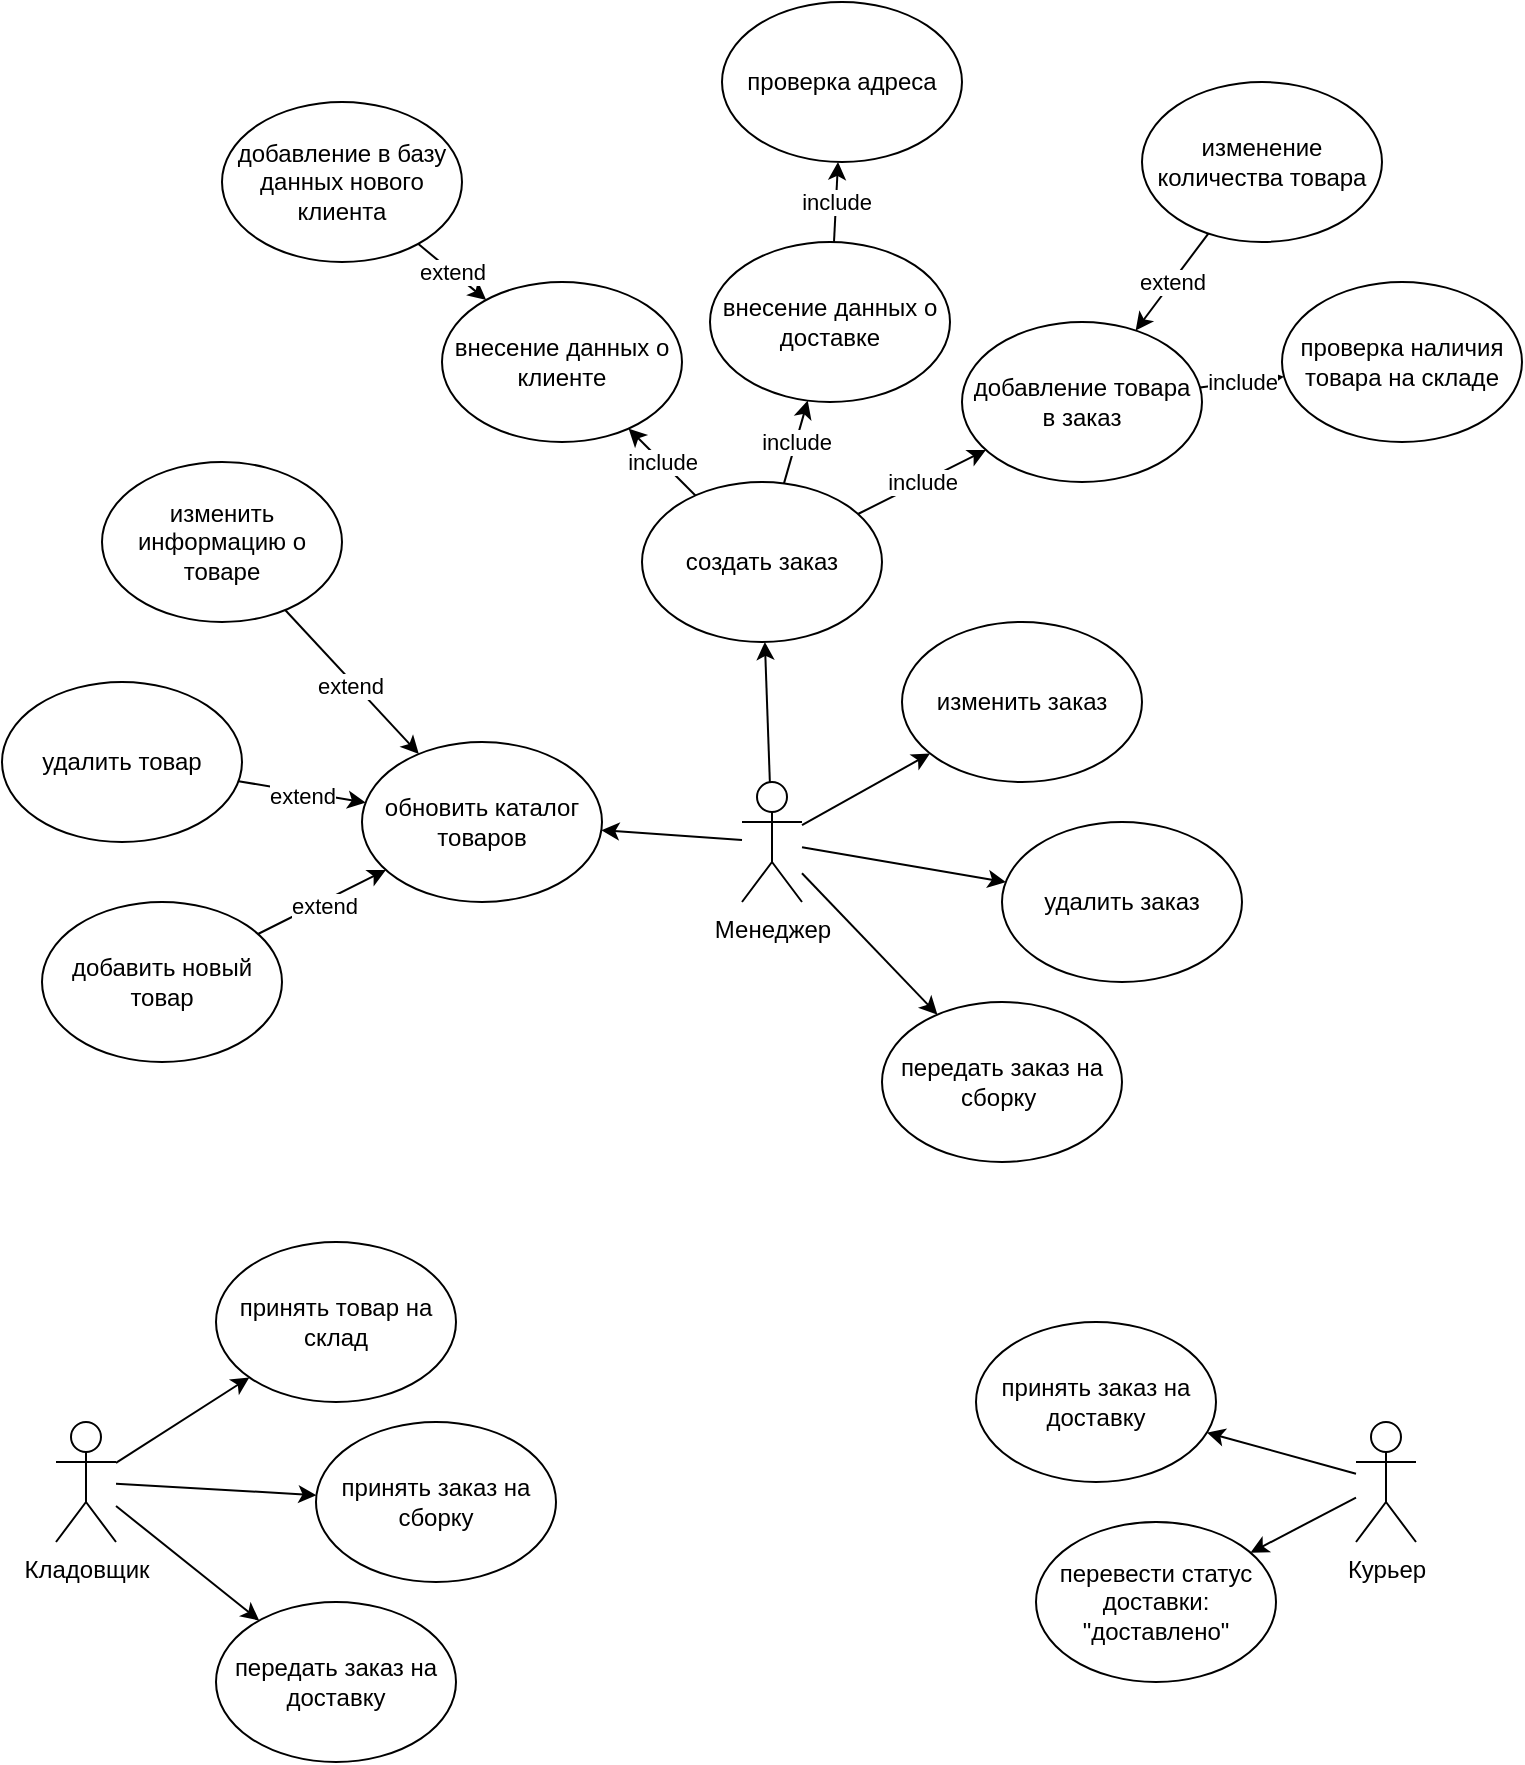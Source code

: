 <mxfile version="23.1.5" type="github">
  <diagram name="Страница — 1" id="jh66NGYMjzpbQGLFbSdY">
    <mxGraphModel dx="1588" dy="916" grid="1" gridSize="10" guides="1" tooltips="1" connect="1" arrows="1" fold="1" page="1" pageScale="1" pageWidth="827" pageHeight="1169" math="0" shadow="0">
      <root>
        <mxCell id="0" />
        <mxCell id="1" parent="0" />
        <mxCell id="aA6Nb55N2Nn-vKZ3lqx5-1" value="Менеджер" style="shape=umlActor;verticalLabelPosition=bottom;verticalAlign=top;html=1;outlineConnect=0;" parent="1" vertex="1">
          <mxGeometry x="403" y="420" width="30" height="60" as="geometry" />
        </mxCell>
        <mxCell id="aA6Nb55N2Nn-vKZ3lqx5-2" value="Кладовщик" style="shape=umlActor;verticalLabelPosition=bottom;verticalAlign=top;html=1;outlineConnect=0;" parent="1" vertex="1">
          <mxGeometry x="60" y="740" width="30" height="60" as="geometry" />
        </mxCell>
        <mxCell id="aA6Nb55N2Nn-vKZ3lqx5-5" value="создать заказ" style="ellipse;whiteSpace=wrap;html=1;" parent="1" vertex="1">
          <mxGeometry x="353" y="270" width="120" height="80" as="geometry" />
        </mxCell>
        <mxCell id="aA6Nb55N2Nn-vKZ3lqx5-8" value="добавление в базу данных нового клиента" style="ellipse;whiteSpace=wrap;html=1;" parent="1" vertex="1">
          <mxGeometry x="143" y="80" width="120" height="80" as="geometry" />
        </mxCell>
        <mxCell id="aA6Nb55N2Nn-vKZ3lqx5-12" value="внесение данных о клиенте" style="ellipse;whiteSpace=wrap;html=1;" parent="1" vertex="1">
          <mxGeometry x="253" y="170" width="120" height="80" as="geometry" />
        </mxCell>
        <mxCell id="aA6Nb55N2Nn-vKZ3lqx5-13" value="внесение данных о доставке" style="ellipse;whiteSpace=wrap;html=1;" parent="1" vertex="1">
          <mxGeometry x="387" y="150" width="120" height="80" as="geometry" />
        </mxCell>
        <mxCell id="aA6Nb55N2Nn-vKZ3lqx5-14" value="добавление товара в заказ" style="ellipse;whiteSpace=wrap;html=1;" parent="1" vertex="1">
          <mxGeometry x="513" y="190" width="120" height="80" as="geometry" />
        </mxCell>
        <mxCell id="aA6Nb55N2Nn-vKZ3lqx5-15" value="проверка наличия товара на складе" style="ellipse;whiteSpace=wrap;html=1;" parent="1" vertex="1">
          <mxGeometry x="673" y="170" width="120" height="80" as="geometry" />
        </mxCell>
        <mxCell id="aA6Nb55N2Nn-vKZ3lqx5-16" value="" style="endArrow=classic;html=1;rounded=0;" parent="1" source="aA6Nb55N2Nn-vKZ3lqx5-14" target="aA6Nb55N2Nn-vKZ3lqx5-15" edge="1">
          <mxGeometry relative="1" as="geometry">
            <mxPoint x="763" y="480" as="sourcePoint" />
            <mxPoint x="883" y="460" as="targetPoint" />
          </mxGeometry>
        </mxCell>
        <mxCell id="aA6Nb55N2Nn-vKZ3lqx5-17" value="include" style="edgeLabel;resizable=0;html=1;;align=center;verticalAlign=middle;" parent="aA6Nb55N2Nn-vKZ3lqx5-16" connectable="0" vertex="1">
          <mxGeometry relative="1" as="geometry" />
        </mxCell>
        <mxCell id="aA6Nb55N2Nn-vKZ3lqx5-18" value="" style="endArrow=classic;html=1;rounded=0;" parent="1" source="aA6Nb55N2Nn-vKZ3lqx5-5" target="aA6Nb55N2Nn-vKZ3lqx5-14" edge="1">
          <mxGeometry relative="1" as="geometry">
            <mxPoint x="627" y="490" as="sourcePoint" />
            <mxPoint x="747" y="470" as="targetPoint" />
          </mxGeometry>
        </mxCell>
        <mxCell id="aA6Nb55N2Nn-vKZ3lqx5-19" value="include" style="edgeLabel;resizable=0;html=1;;align=center;verticalAlign=middle;" parent="aA6Nb55N2Nn-vKZ3lqx5-18" connectable="0" vertex="1">
          <mxGeometry relative="1" as="geometry" />
        </mxCell>
        <mxCell id="aA6Nb55N2Nn-vKZ3lqx5-24" value="Курьер" style="shape=umlActor;verticalLabelPosition=bottom;verticalAlign=top;html=1;outlineConnect=0;" parent="1" vertex="1">
          <mxGeometry x="710" y="740" width="30" height="60" as="geometry" />
        </mxCell>
        <mxCell id="aA6Nb55N2Nn-vKZ3lqx5-25" value="" style="endArrow=classic;html=1;rounded=0;" parent="1" source="aA6Nb55N2Nn-vKZ3lqx5-5" target="aA6Nb55N2Nn-vKZ3lqx5-12" edge="1">
          <mxGeometry relative="1" as="geometry">
            <mxPoint x="613" y="360" as="sourcePoint" />
            <mxPoint x="733" y="340" as="targetPoint" />
          </mxGeometry>
        </mxCell>
        <mxCell id="aA6Nb55N2Nn-vKZ3lqx5-26" value="include" style="edgeLabel;resizable=0;html=1;;align=center;verticalAlign=middle;" parent="aA6Nb55N2Nn-vKZ3lqx5-25" connectable="0" vertex="1">
          <mxGeometry relative="1" as="geometry" />
        </mxCell>
        <mxCell id="aA6Nb55N2Nn-vKZ3lqx5-27" value="" style="endArrow=classic;html=1;rounded=0;" parent="1" source="aA6Nb55N2Nn-vKZ3lqx5-5" target="aA6Nb55N2Nn-vKZ3lqx5-13" edge="1">
          <mxGeometry relative="1" as="geometry">
            <mxPoint x="662" y="430" as="sourcePoint" />
            <mxPoint x="687" y="304" as="targetPoint" />
          </mxGeometry>
        </mxCell>
        <mxCell id="aA6Nb55N2Nn-vKZ3lqx5-28" value="include" style="edgeLabel;resizable=0;html=1;;align=center;verticalAlign=middle;" parent="aA6Nb55N2Nn-vKZ3lqx5-27" connectable="0" vertex="1">
          <mxGeometry relative="1" as="geometry" />
        </mxCell>
        <mxCell id="aA6Nb55N2Nn-vKZ3lqx5-29" value="" style="endArrow=classic;html=1;rounded=0;" parent="1" source="aA6Nb55N2Nn-vKZ3lqx5-8" target="aA6Nb55N2Nn-vKZ3lqx5-12" edge="1">
          <mxGeometry relative="1" as="geometry">
            <mxPoint x="663" y="110" as="sourcePoint" />
            <mxPoint x="687" y="88" as="targetPoint" />
          </mxGeometry>
        </mxCell>
        <mxCell id="aA6Nb55N2Nn-vKZ3lqx5-30" value="extend" style="edgeLabel;resizable=0;html=1;;align=center;verticalAlign=middle;" parent="aA6Nb55N2Nn-vKZ3lqx5-29" connectable="0" vertex="1">
          <mxGeometry relative="1" as="geometry" />
        </mxCell>
        <mxCell id="aA6Nb55N2Nn-vKZ3lqx5-31" value="передать заказ на сборку&amp;nbsp;" style="ellipse;whiteSpace=wrap;html=1;" parent="1" vertex="1">
          <mxGeometry x="473" y="530" width="120" height="80" as="geometry" />
        </mxCell>
        <mxCell id="aA6Nb55N2Nn-vKZ3lqx5-33" value="" style="endArrow=classic;html=1;rounded=0;" parent="1" source="aA6Nb55N2Nn-vKZ3lqx5-1" target="aA6Nb55N2Nn-vKZ3lqx5-31" edge="1">
          <mxGeometry width="50" height="50" relative="1" as="geometry">
            <mxPoint x="703" y="560" as="sourcePoint" />
            <mxPoint x="753" y="510" as="targetPoint" />
          </mxGeometry>
        </mxCell>
        <mxCell id="aA6Nb55N2Nn-vKZ3lqx5-34" value="" style="endArrow=classic;html=1;rounded=0;" parent="1" source="aA6Nb55N2Nn-vKZ3lqx5-1" target="aA6Nb55N2Nn-vKZ3lqx5-5" edge="1">
          <mxGeometry width="50" height="50" relative="1" as="geometry">
            <mxPoint x="528" y="475" as="sourcePoint" />
            <mxPoint x="578" y="425" as="targetPoint" />
          </mxGeometry>
        </mxCell>
        <mxCell id="aA6Nb55N2Nn-vKZ3lqx5-35" value="изменить заказ" style="ellipse;whiteSpace=wrap;html=1;" parent="1" vertex="1">
          <mxGeometry x="483" y="340" width="120" height="80" as="geometry" />
        </mxCell>
        <mxCell id="aA6Nb55N2Nn-vKZ3lqx5-36" value="" style="endArrow=classic;html=1;rounded=0;" parent="1" source="aA6Nb55N2Nn-vKZ3lqx5-1" target="aA6Nb55N2Nn-vKZ3lqx5-35" edge="1">
          <mxGeometry width="50" height="50" relative="1" as="geometry">
            <mxPoint x="453" y="462" as="sourcePoint" />
            <mxPoint x="520" y="420" as="targetPoint" />
          </mxGeometry>
        </mxCell>
        <mxCell id="aA6Nb55N2Nn-vKZ3lqx5-37" value="удалить заказ" style="ellipse;whiteSpace=wrap;html=1;" parent="1" vertex="1">
          <mxGeometry x="533" y="440" width="120" height="80" as="geometry" />
        </mxCell>
        <mxCell id="aA6Nb55N2Nn-vKZ3lqx5-38" value="" style="endArrow=classic;html=1;rounded=0;" parent="1" source="aA6Nb55N2Nn-vKZ3lqx5-1" target="aA6Nb55N2Nn-vKZ3lqx5-37" edge="1">
          <mxGeometry width="50" height="50" relative="1" as="geometry">
            <mxPoint x="443" y="455" as="sourcePoint" />
            <mxPoint x="520" y="428" as="targetPoint" />
          </mxGeometry>
        </mxCell>
        <mxCell id="aA6Nb55N2Nn-vKZ3lqx5-41" value="принять заказ на сборку" style="ellipse;whiteSpace=wrap;html=1;" parent="1" vertex="1">
          <mxGeometry x="190" y="740" width="120" height="80" as="geometry" />
        </mxCell>
        <mxCell id="aA6Nb55N2Nn-vKZ3lqx5-42" value="" style="endArrow=classic;html=1;rounded=0;" parent="1" source="aA6Nb55N2Nn-vKZ3lqx5-2" target="aA6Nb55N2Nn-vKZ3lqx5-41" edge="1">
          <mxGeometry width="50" height="50" relative="1" as="geometry">
            <mxPoint x="304" y="790" as="sourcePoint" />
            <mxPoint x="354" y="740" as="targetPoint" />
          </mxGeometry>
        </mxCell>
        <mxCell id="aA6Nb55N2Nn-vKZ3lqx5-43" value="передать заказ на доставку" style="ellipse;whiteSpace=wrap;html=1;" parent="1" vertex="1">
          <mxGeometry x="140" y="830" width="120" height="80" as="geometry" />
        </mxCell>
        <mxCell id="aA6Nb55N2Nn-vKZ3lqx5-44" value="" style="endArrow=classic;html=1;rounded=0;" parent="1" source="aA6Nb55N2Nn-vKZ3lqx5-2" target="aA6Nb55N2Nn-vKZ3lqx5-43" edge="1">
          <mxGeometry width="50" height="50" relative="1" as="geometry">
            <mxPoint x="64" y="883" as="sourcePoint" />
            <mxPoint x="364" y="860" as="targetPoint" />
          </mxGeometry>
        </mxCell>
        <mxCell id="aA6Nb55N2Nn-vKZ3lqx5-45" value="принять товар на склад" style="ellipse;whiteSpace=wrap;html=1;" parent="1" vertex="1">
          <mxGeometry x="140" y="650" width="120" height="80" as="geometry" />
        </mxCell>
        <mxCell id="aA6Nb55N2Nn-vKZ3lqx5-46" value="" style="endArrow=classic;html=1;rounded=0;" parent="1" source="aA6Nb55N2Nn-vKZ3lqx5-2" target="aA6Nb55N2Nn-vKZ3lqx5-45" edge="1">
          <mxGeometry width="50" height="50" relative="1" as="geometry">
            <mxPoint x="54" y="680" as="sourcePoint" />
            <mxPoint x="354" y="650" as="targetPoint" />
          </mxGeometry>
        </mxCell>
        <mxCell id="aA6Nb55N2Nn-vKZ3lqx5-48" value="принять заказ на доставку" style="ellipse;whiteSpace=wrap;html=1;" parent="1" vertex="1">
          <mxGeometry x="520" y="690" width="120" height="80" as="geometry" />
        </mxCell>
        <mxCell id="aA6Nb55N2Nn-vKZ3lqx5-49" value="" style="endArrow=classic;html=1;rounded=0;" parent="1" source="aA6Nb55N2Nn-vKZ3lqx5-24" target="aA6Nb55N2Nn-vKZ3lqx5-48" edge="1">
          <mxGeometry width="50" height="50" relative="1" as="geometry">
            <mxPoint x="470" y="780.968" as="sourcePoint" />
            <mxPoint x="770" y="750" as="targetPoint" />
          </mxGeometry>
        </mxCell>
        <mxCell id="aA6Nb55N2Nn-vKZ3lqx5-50" value="перевести статус доставки: &quot;доставлено&quot;" style="ellipse;whiteSpace=wrap;html=1;" parent="1" vertex="1">
          <mxGeometry x="550" y="790" width="120" height="80" as="geometry" />
        </mxCell>
        <mxCell id="aA6Nb55N2Nn-vKZ3lqx5-51" value="" style="endArrow=classic;html=1;rounded=0;" parent="1" source="aA6Nb55N2Nn-vKZ3lqx5-24" target="aA6Nb55N2Nn-vKZ3lqx5-50" edge="1">
          <mxGeometry width="50" height="50" relative="1" as="geometry">
            <mxPoint x="470" y="884" as="sourcePoint" />
            <mxPoint x="780" y="860" as="targetPoint" />
          </mxGeometry>
        </mxCell>
        <mxCell id="AjLJRJ7t3NJdJKH2sNOv-2" value="обновить каталог товаров" style="ellipse;whiteSpace=wrap;html=1;" vertex="1" parent="1">
          <mxGeometry x="213" y="400" width="120" height="80" as="geometry" />
        </mxCell>
        <mxCell id="AjLJRJ7t3NJdJKH2sNOv-3" value="" style="endArrow=classic;html=1;rounded=0;" edge="1" parent="1" source="aA6Nb55N2Nn-vKZ3lqx5-1" target="AjLJRJ7t3NJdJKH2sNOv-2">
          <mxGeometry width="50" height="50" relative="1" as="geometry">
            <mxPoint x="346" y="420" as="sourcePoint" />
            <mxPoint x="393" y="342" as="targetPoint" />
          </mxGeometry>
        </mxCell>
        <mxCell id="AjLJRJ7t3NJdJKH2sNOv-4" value="изменить информацию о товаре" style="ellipse;whiteSpace=wrap;html=1;" vertex="1" parent="1">
          <mxGeometry x="83" y="260" width="120" height="80" as="geometry" />
        </mxCell>
        <mxCell id="AjLJRJ7t3NJdJKH2sNOv-5" value="" style="endArrow=classic;html=1;rounded=0;" edge="1" parent="1" source="AjLJRJ7t3NJdJKH2sNOv-4" target="AjLJRJ7t3NJdJKH2sNOv-2">
          <mxGeometry width="50" height="50" relative="1" as="geometry">
            <mxPoint x="333" y="280" as="sourcePoint" />
            <mxPoint x="383" y="230" as="targetPoint" />
          </mxGeometry>
        </mxCell>
        <mxCell id="AjLJRJ7t3NJdJKH2sNOv-7" value="extend" style="edgeLabel;html=1;align=center;verticalAlign=middle;resizable=0;points=[];" vertex="1" connectable="0" parent="AjLJRJ7t3NJdJKH2sNOv-5">
          <mxGeometry x="-0.001" y="-2" relative="1" as="geometry">
            <mxPoint as="offset" />
          </mxGeometry>
        </mxCell>
        <mxCell id="AjLJRJ7t3NJdJKH2sNOv-8" value="добавить новый товар" style="ellipse;whiteSpace=wrap;html=1;" vertex="1" parent="1">
          <mxGeometry x="53" y="480" width="120" height="80" as="geometry" />
        </mxCell>
        <mxCell id="AjLJRJ7t3NJdJKH2sNOv-9" value="" style="endArrow=classic;html=1;rounded=0;" edge="1" parent="1" source="AjLJRJ7t3NJdJKH2sNOv-8" target="AjLJRJ7t3NJdJKH2sNOv-2">
          <mxGeometry width="50" height="50" relative="1" as="geometry">
            <mxPoint x="193" y="290" as="sourcePoint" />
            <mxPoint x="223" y="289" as="targetPoint" />
          </mxGeometry>
        </mxCell>
        <mxCell id="AjLJRJ7t3NJdJKH2sNOv-10" value="extend" style="edgeLabel;html=1;align=center;verticalAlign=middle;resizable=0;points=[];" vertex="1" connectable="0" parent="AjLJRJ7t3NJdJKH2sNOv-9">
          <mxGeometry x="-0.001" y="-2" relative="1" as="geometry">
            <mxPoint as="offset" />
          </mxGeometry>
        </mxCell>
        <mxCell id="AjLJRJ7t3NJdJKH2sNOv-11" value="удалить товар" style="ellipse;whiteSpace=wrap;html=1;" vertex="1" parent="1">
          <mxGeometry x="33" y="370" width="120" height="80" as="geometry" />
        </mxCell>
        <mxCell id="AjLJRJ7t3NJdJKH2sNOv-12" value="" style="endArrow=classic;html=1;rounded=0;" edge="1" parent="1" source="AjLJRJ7t3NJdJKH2sNOv-11" target="AjLJRJ7t3NJdJKH2sNOv-2">
          <mxGeometry width="50" height="50" relative="1" as="geometry">
            <mxPoint x="173" y="174" as="sourcePoint" />
            <mxPoint x="287" y="230" as="targetPoint" />
          </mxGeometry>
        </mxCell>
        <mxCell id="AjLJRJ7t3NJdJKH2sNOv-13" value="extend" style="edgeLabel;html=1;align=center;verticalAlign=middle;resizable=0;points=[];" vertex="1" connectable="0" parent="AjLJRJ7t3NJdJKH2sNOv-12">
          <mxGeometry x="-0.001" y="-2" relative="1" as="geometry">
            <mxPoint as="offset" />
          </mxGeometry>
        </mxCell>
        <mxCell id="AjLJRJ7t3NJdJKH2sNOv-14" value="изменение количества товара" style="ellipse;whiteSpace=wrap;html=1;" vertex="1" parent="1">
          <mxGeometry x="603" y="70" width="120" height="80" as="geometry" />
        </mxCell>
        <mxCell id="AjLJRJ7t3NJdJKH2sNOv-17" value="" style="endArrow=classic;html=1;rounded=0;" edge="1" parent="1" source="AjLJRJ7t3NJdJKH2sNOv-14" target="aA6Nb55N2Nn-vKZ3lqx5-14">
          <mxGeometry relative="1" as="geometry">
            <mxPoint x="781" y="200" as="sourcePoint" />
            <mxPoint x="725" y="221" as="targetPoint" />
          </mxGeometry>
        </mxCell>
        <mxCell id="AjLJRJ7t3NJdJKH2sNOv-18" value="extend" style="edgeLabel;resizable=0;html=1;;align=center;verticalAlign=middle;" connectable="0" vertex="1" parent="AjLJRJ7t3NJdJKH2sNOv-17">
          <mxGeometry relative="1" as="geometry" />
        </mxCell>
        <mxCell id="AjLJRJ7t3NJdJKH2sNOv-19" value="проверка адреса" style="ellipse;whiteSpace=wrap;html=1;" vertex="1" parent="1">
          <mxGeometry x="393" y="30" width="120" height="80" as="geometry" />
        </mxCell>
        <mxCell id="AjLJRJ7t3NJdJKH2sNOv-20" value="" style="endArrow=classic;html=1;rounded=0;" edge="1" parent="1" target="AjLJRJ7t3NJdJKH2sNOv-19" source="aA6Nb55N2Nn-vKZ3lqx5-13">
          <mxGeometry relative="1" as="geometry">
            <mxPoint x="723" y="221" as="sourcePoint" />
            <mxPoint x="855" y="234" as="targetPoint" />
          </mxGeometry>
        </mxCell>
        <mxCell id="AjLJRJ7t3NJdJKH2sNOv-21" value="include" style="edgeLabel;resizable=0;html=1;;align=center;verticalAlign=middle;" connectable="0" vertex="1" parent="AjLJRJ7t3NJdJKH2sNOv-20">
          <mxGeometry relative="1" as="geometry" />
        </mxCell>
      </root>
    </mxGraphModel>
  </diagram>
</mxfile>
